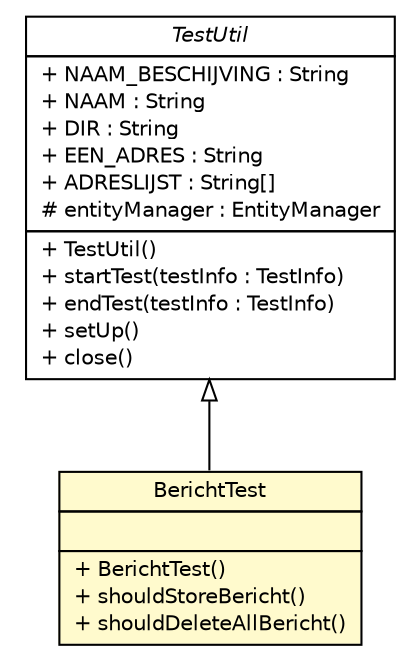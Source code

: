 #!/usr/local/bin/dot
#
# Class diagram 
# Generated by UMLGraph version R5_6-24-gf6e263 (http://www.umlgraph.org/)
#

digraph G {
	edge [fontname="Helvetica",fontsize=10,labelfontname="Helvetica",labelfontsize=10];
	node [fontname="Helvetica",fontsize=10,shape=plaintext];
	nodesep=0.25;
	ranksep=0.5;
	// nl.b3p.brmo.persistence.staging.BerichtTest
	c46 [label=<<table title="nl.b3p.brmo.persistence.staging.BerichtTest" border="0" cellborder="1" cellspacing="0" cellpadding="2" port="p" bgcolor="lemonChiffon" href="./BerichtTest.html">
		<tr><td><table border="0" cellspacing="0" cellpadding="1">
<tr><td align="center" balign="center"> BerichtTest </td></tr>
		</table></td></tr>
		<tr><td><table border="0" cellspacing="0" cellpadding="1">
<tr><td align="left" balign="left">  </td></tr>
		</table></td></tr>
		<tr><td><table border="0" cellspacing="0" cellpadding="1">
<tr><td align="left" balign="left"> + BerichtTest() </td></tr>
<tr><td align="left" balign="left"> + shouldStoreBericht() </td></tr>
<tr><td align="left" balign="left"> + shouldDeleteAllBericht() </td></tr>
		</table></td></tr>
		</table>>, URL="./BerichtTest.html", fontname="Helvetica", fontcolor="black", fontsize=10.0];
	// nl.b3p.brmo.persistence.TestUtil
	c49 [label=<<table title="nl.b3p.brmo.persistence.TestUtil" border="0" cellborder="1" cellspacing="0" cellpadding="2" port="p" href="../TestUtil.html">
		<tr><td><table border="0" cellspacing="0" cellpadding="1">
<tr><td align="center" balign="center"><font face="Helvetica-Oblique"> TestUtil </font></td></tr>
		</table></td></tr>
		<tr><td><table border="0" cellspacing="0" cellpadding="1">
<tr><td align="left" balign="left"> + NAAM_BESCHIJVING : String </td></tr>
<tr><td align="left" balign="left"> + NAAM : String </td></tr>
<tr><td align="left" balign="left"> + DIR : String </td></tr>
<tr><td align="left" balign="left"> + EEN_ADRES : String </td></tr>
<tr><td align="left" balign="left"> + ADRESLIJST : String[] </td></tr>
<tr><td align="left" balign="left"> # entityManager : EntityManager </td></tr>
		</table></td></tr>
		<tr><td><table border="0" cellspacing="0" cellpadding="1">
<tr><td align="left" balign="left"> + TestUtil() </td></tr>
<tr><td align="left" balign="left"> + startTest(testInfo : TestInfo) </td></tr>
<tr><td align="left" balign="left"> + endTest(testInfo : TestInfo) </td></tr>
<tr><td align="left" balign="left"> + setUp() </td></tr>
<tr><td align="left" balign="left"> + close() </td></tr>
		</table></td></tr>
		</table>>, URL="../TestUtil.html", fontname="Helvetica", fontcolor="black", fontsize=10.0];
	//nl.b3p.brmo.persistence.staging.BerichtTest extends nl.b3p.brmo.persistence.TestUtil
	c49:p -> c46:p [dir=back,arrowtail=empty];
}

